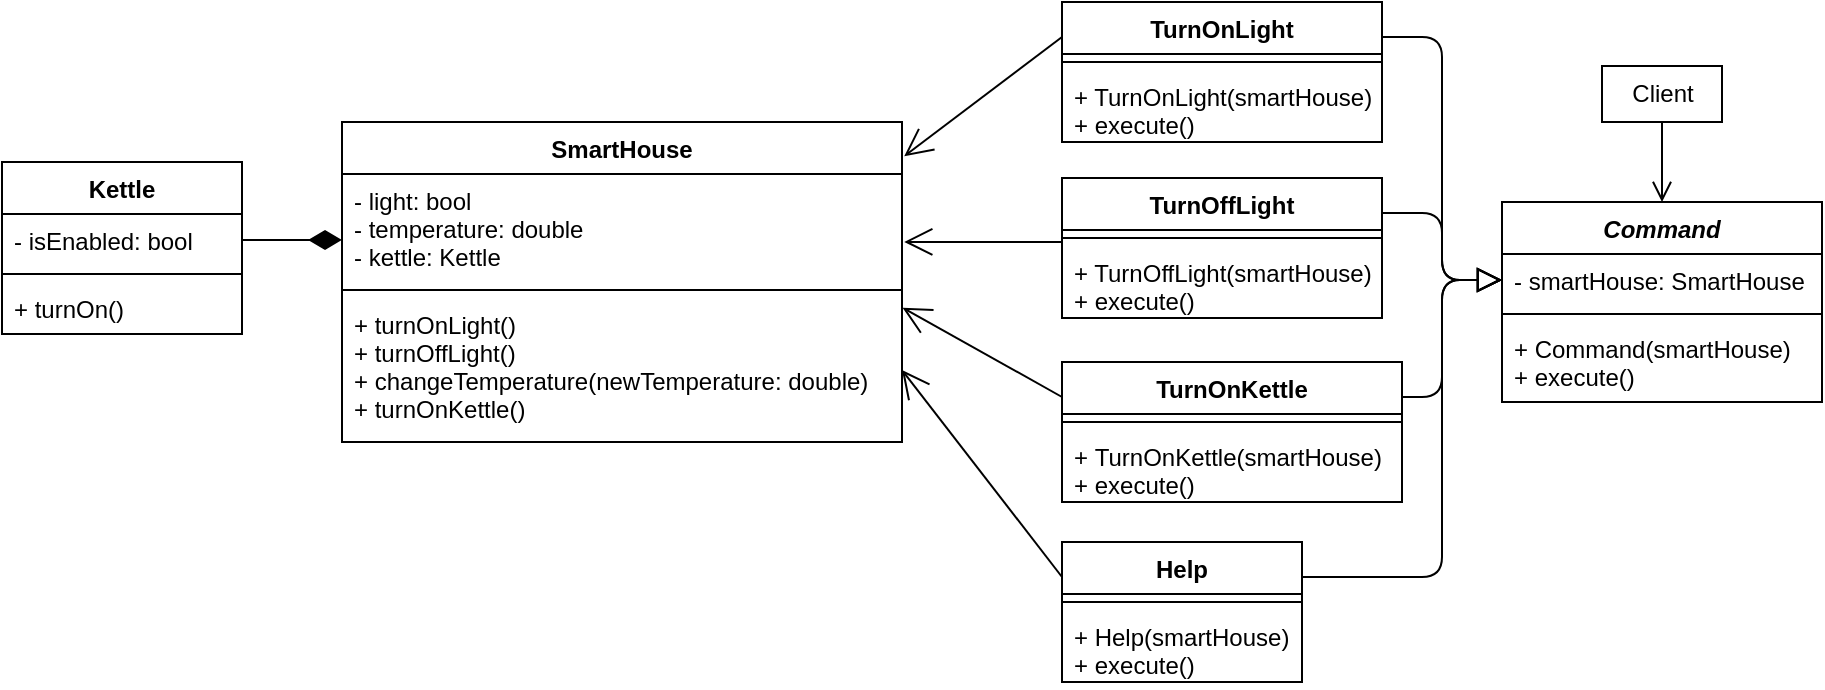 <mxfile version="14.6.13" type="device"><diagram id="cGN_n-2uP-KKHRQLVNK9" name="Страница 1"><mxGraphModel dx="1185" dy="685" grid="1" gridSize="10" guides="1" tooltips="1" connect="1" arrows="1" fold="1" page="1" pageScale="1" pageWidth="827" pageHeight="1169" math="0" shadow="0"><root><mxCell id="0"/><mxCell id="1" parent="0"/><mxCell id="PT1ByZhicn55-drjvIGQ-1" value="SmartHouse" style="swimlane;fontStyle=1;align=center;verticalAlign=top;childLayout=stackLayout;horizontal=1;startSize=26;horizontalStack=0;resizeParent=1;resizeParentMax=0;resizeLast=0;collapsible=1;marginBottom=0;" parent="1" vertex="1"><mxGeometry x="240" y="120" width="280" height="160" as="geometry"/></mxCell><mxCell id="PT1ByZhicn55-drjvIGQ-2" value="- light: bool&#10;- temperature: double&#10;- kettle: Kettle" style="text;strokeColor=none;fillColor=none;align=left;verticalAlign=top;spacingLeft=4;spacingRight=4;overflow=hidden;rotatable=0;points=[[0,0.5],[1,0.5]];portConstraint=eastwest;" parent="PT1ByZhicn55-drjvIGQ-1" vertex="1"><mxGeometry y="26" width="280" height="54" as="geometry"/></mxCell><mxCell id="PT1ByZhicn55-drjvIGQ-3" value="" style="line;strokeWidth=1;fillColor=none;align=left;verticalAlign=middle;spacingTop=-1;spacingLeft=3;spacingRight=3;rotatable=0;labelPosition=right;points=[];portConstraint=eastwest;" parent="PT1ByZhicn55-drjvIGQ-1" vertex="1"><mxGeometry y="80" width="280" height="8" as="geometry"/></mxCell><mxCell id="PT1ByZhicn55-drjvIGQ-4" value="+ turnOnLight()&#10;+ turnOffLight()&#10;+ changeTemperature(newTemperature: double)&#10;+ turnOnKettle()" style="text;strokeColor=none;fillColor=none;align=left;verticalAlign=top;spacingLeft=4;spacingRight=4;overflow=hidden;rotatable=0;points=[[0,0.5],[1,0.5]];portConstraint=eastwest;" parent="PT1ByZhicn55-drjvIGQ-1" vertex="1"><mxGeometry y="88" width="280" height="72" as="geometry"/></mxCell><mxCell id="PT1ByZhicn55-drjvIGQ-5" value="Kettle" style="swimlane;fontStyle=1;align=center;verticalAlign=top;childLayout=stackLayout;horizontal=1;startSize=26;horizontalStack=0;resizeParent=1;resizeParentMax=0;resizeLast=0;collapsible=1;marginBottom=0;" parent="1" vertex="1"><mxGeometry x="70" y="140" width="120" height="86" as="geometry"/></mxCell><mxCell id="PT1ByZhicn55-drjvIGQ-6" value="- isEnabled: bool" style="text;strokeColor=none;fillColor=none;align=left;verticalAlign=top;spacingLeft=4;spacingRight=4;overflow=hidden;rotatable=0;points=[[0,0.5],[1,0.5]];portConstraint=eastwest;" parent="PT1ByZhicn55-drjvIGQ-5" vertex="1"><mxGeometry y="26" width="120" height="26" as="geometry"/></mxCell><mxCell id="PT1ByZhicn55-drjvIGQ-7" value="" style="line;strokeWidth=1;fillColor=none;align=left;verticalAlign=middle;spacingTop=-1;spacingLeft=3;spacingRight=3;rotatable=0;labelPosition=right;points=[];portConstraint=eastwest;" parent="PT1ByZhicn55-drjvIGQ-5" vertex="1"><mxGeometry y="52" width="120" height="8" as="geometry"/></mxCell><mxCell id="PT1ByZhicn55-drjvIGQ-8" value="+ turnOn()" style="text;strokeColor=none;fillColor=none;align=left;verticalAlign=top;spacingLeft=4;spacingRight=4;overflow=hidden;rotatable=0;points=[[0,0.5],[1,0.5]];portConstraint=eastwest;" parent="PT1ByZhicn55-drjvIGQ-5" vertex="1"><mxGeometry y="60" width="120" height="26" as="geometry"/></mxCell><mxCell id="PT1ByZhicn55-drjvIGQ-9" value="" style="endArrow=diamondThin;endFill=1;endSize=14;html=1;exitX=1;exitY=0.5;exitDx=0;exitDy=0;" parent="1" source="PT1ByZhicn55-drjvIGQ-6" edge="1"><mxGeometry width="160" relative="1" as="geometry"><mxPoint x="500" y="420" as="sourcePoint"/><mxPoint x="240" y="179" as="targetPoint"/></mxGeometry></mxCell><mxCell id="PT1ByZhicn55-drjvIGQ-14" value="Command" style="swimlane;fontStyle=3;align=center;verticalAlign=top;childLayout=stackLayout;horizontal=1;startSize=26;horizontalStack=0;resizeParent=1;resizeParentMax=0;resizeLast=0;collapsible=1;marginBottom=0;" parent="1" vertex="1"><mxGeometry x="820" y="160" width="160" height="100" as="geometry"/></mxCell><mxCell id="PT1ByZhicn55-drjvIGQ-15" value="- smartHouse: SmartHouse" style="text;strokeColor=none;fillColor=none;align=left;verticalAlign=top;spacingLeft=4;spacingRight=4;overflow=hidden;rotatable=0;points=[[0,0.5],[1,0.5]];portConstraint=eastwest;" parent="PT1ByZhicn55-drjvIGQ-14" vertex="1"><mxGeometry y="26" width="160" height="26" as="geometry"/></mxCell><mxCell id="PT1ByZhicn55-drjvIGQ-16" value="" style="line;strokeWidth=1;fillColor=none;align=left;verticalAlign=middle;spacingTop=-1;spacingLeft=3;spacingRight=3;rotatable=0;labelPosition=right;points=[];portConstraint=eastwest;" parent="PT1ByZhicn55-drjvIGQ-14" vertex="1"><mxGeometry y="52" width="160" height="8" as="geometry"/></mxCell><mxCell id="PT1ByZhicn55-drjvIGQ-17" value="+ Command(smartHouse)&#10;+ execute()" style="text;strokeColor=none;fillColor=none;align=left;verticalAlign=top;spacingLeft=4;spacingRight=4;overflow=hidden;rotatable=0;points=[[0,0.5],[1,0.5]];portConstraint=eastwest;" parent="PT1ByZhicn55-drjvIGQ-14" vertex="1"><mxGeometry y="60" width="160" height="40" as="geometry"/></mxCell><mxCell id="PT1ByZhicn55-drjvIGQ-18" value="TurnOnLight" style="swimlane;fontStyle=1;align=center;verticalAlign=top;childLayout=stackLayout;horizontal=1;startSize=26;horizontalStack=0;resizeParent=1;resizeParentMax=0;resizeLast=0;collapsible=1;marginBottom=0;" parent="1" vertex="1"><mxGeometry x="600" y="60" width="160" height="70" as="geometry"/></mxCell><mxCell id="PT1ByZhicn55-drjvIGQ-20" value="" style="line;strokeWidth=1;fillColor=none;align=left;verticalAlign=middle;spacingTop=-1;spacingLeft=3;spacingRight=3;rotatable=0;labelPosition=right;points=[];portConstraint=eastwest;" parent="PT1ByZhicn55-drjvIGQ-18" vertex="1"><mxGeometry y="26" width="160" height="8" as="geometry"/></mxCell><mxCell id="PT1ByZhicn55-drjvIGQ-21" value="+ TurnOnLight(smartHouse)&#10;+ execute()" style="text;strokeColor=none;fillColor=none;align=left;verticalAlign=top;spacingLeft=4;spacingRight=4;overflow=hidden;rotatable=0;points=[[0,0.5],[1,0.5]];portConstraint=eastwest;" parent="PT1ByZhicn55-drjvIGQ-18" vertex="1"><mxGeometry y="34" width="160" height="36" as="geometry"/></mxCell><mxCell id="PT1ByZhicn55-drjvIGQ-31" value="Client" style="html=1;" parent="1" vertex="1"><mxGeometry x="870" y="92" width="60" height="28" as="geometry"/></mxCell><mxCell id="PT1ByZhicn55-drjvIGQ-32" value="" style="endArrow=open;endFill=1;endSize=8;html=1;entryX=0.5;entryY=0;entryDx=0;entryDy=0;exitX=0.5;exitY=1;exitDx=0;exitDy=0;" parent="1" source="PT1ByZhicn55-drjvIGQ-31" target="PT1ByZhicn55-drjvIGQ-14" edge="1"><mxGeometry width="160" relative="1" as="geometry"><mxPoint x="970" y="190" as="sourcePoint"/><mxPoint x="1130" y="190" as="targetPoint"/></mxGeometry></mxCell><mxCell id="PT1ByZhicn55-drjvIGQ-33" value="TurnOffLight" style="swimlane;fontStyle=1;align=center;verticalAlign=top;childLayout=stackLayout;horizontal=1;startSize=26;horizontalStack=0;resizeParent=1;resizeParentMax=0;resizeLast=0;collapsible=1;marginBottom=0;" parent="1" vertex="1"><mxGeometry x="600" y="148" width="160" height="70" as="geometry"/></mxCell><mxCell id="PT1ByZhicn55-drjvIGQ-34" value="" style="line;strokeWidth=1;fillColor=none;align=left;verticalAlign=middle;spacingTop=-1;spacingLeft=3;spacingRight=3;rotatable=0;labelPosition=right;points=[];portConstraint=eastwest;" parent="PT1ByZhicn55-drjvIGQ-33" vertex="1"><mxGeometry y="26" width="160" height="8" as="geometry"/></mxCell><mxCell id="PT1ByZhicn55-drjvIGQ-35" value="+ TurnOffLight(smartHouse)&#10;+ execute()" style="text;strokeColor=none;fillColor=none;align=left;verticalAlign=top;spacingLeft=4;spacingRight=4;overflow=hidden;rotatable=0;points=[[0,0.5],[1,0.5]];portConstraint=eastwest;" parent="PT1ByZhicn55-drjvIGQ-33" vertex="1"><mxGeometry y="34" width="160" height="36" as="geometry"/></mxCell><mxCell id="PT1ByZhicn55-drjvIGQ-39" value="TurnOnKettle" style="swimlane;fontStyle=1;align=center;verticalAlign=top;childLayout=stackLayout;horizontal=1;startSize=26;horizontalStack=0;resizeParent=1;resizeParentMax=0;resizeLast=0;collapsible=1;marginBottom=0;" parent="1" vertex="1"><mxGeometry x="600" y="240" width="170" height="70" as="geometry"/></mxCell><mxCell id="PT1ByZhicn55-drjvIGQ-40" value="" style="line;strokeWidth=1;fillColor=none;align=left;verticalAlign=middle;spacingTop=-1;spacingLeft=3;spacingRight=3;rotatable=0;labelPosition=right;points=[];portConstraint=eastwest;" parent="PT1ByZhicn55-drjvIGQ-39" vertex="1"><mxGeometry y="26" width="170" height="8" as="geometry"/></mxCell><mxCell id="PT1ByZhicn55-drjvIGQ-41" value="+ TurnOnKettle(smartHouse)&#10;+ execute()" style="text;strokeColor=none;fillColor=none;align=left;verticalAlign=top;spacingLeft=4;spacingRight=4;overflow=hidden;rotatable=0;points=[[0,0.5],[1,0.5]];portConstraint=eastwest;" parent="PT1ByZhicn55-drjvIGQ-39" vertex="1"><mxGeometry y="34" width="170" height="36" as="geometry"/></mxCell><mxCell id="PT1ByZhicn55-drjvIGQ-42" value="" style="endArrow=block;endSize=10;endFill=0;html=1;entryX=0;entryY=0.5;entryDx=0;entryDy=0;exitX=1;exitY=0.25;exitDx=0;exitDy=0;edgeStyle=orthogonalEdgeStyle;" parent="1" source="PT1ByZhicn55-drjvIGQ-18" target="PT1ByZhicn55-drjvIGQ-15" edge="1"><mxGeometry x="0.223" y="-19" width="160" relative="1" as="geometry"><mxPoint x="560" y="250" as="sourcePoint"/><mxPoint x="720" y="250" as="targetPoint"/><mxPoint as="offset"/></mxGeometry></mxCell><mxCell id="PT1ByZhicn55-drjvIGQ-43" value="" style="endArrow=block;endSize=10;endFill=0;html=1;exitX=1;exitY=0.25;exitDx=0;exitDy=0;edgeStyle=orthogonalEdgeStyle;entryX=0;entryY=0.5;entryDx=0;entryDy=0;" parent="1" source="PT1ByZhicn55-drjvIGQ-33" target="PT1ByZhicn55-drjvIGQ-15" edge="1"><mxGeometry x="0.223" y="-19" width="160" relative="1" as="geometry"><mxPoint x="770" y="87.5" as="sourcePoint"/><mxPoint x="820" y="200" as="targetPoint"/><mxPoint as="offset"/></mxGeometry></mxCell><mxCell id="PT1ByZhicn55-drjvIGQ-44" value="" style="endArrow=block;endSize=10;endFill=0;html=1;exitX=1;exitY=0.25;exitDx=0;exitDy=0;edgeStyle=orthogonalEdgeStyle;entryX=0;entryY=0.5;entryDx=0;entryDy=0;" parent="1" source="PT1ByZhicn55-drjvIGQ-39" target="PT1ByZhicn55-drjvIGQ-15" edge="1"><mxGeometry x="0.223" y="-19" width="160" relative="1" as="geometry"><mxPoint x="780" y="97.5" as="sourcePoint"/><mxPoint x="820" y="200" as="targetPoint"/><mxPoint as="offset"/><Array as="points"><mxPoint x="790" y="258"/><mxPoint x="790" y="199"/></Array></mxGeometry></mxCell><mxCell id="PT1ByZhicn55-drjvIGQ-45" value="" style="endArrow=open;endFill=1;endSize=12;html=1;entryX=1.004;entryY=0.107;entryDx=0;entryDy=0;exitX=0;exitY=0.25;exitDx=0;exitDy=0;entryPerimeter=0;" parent="1" source="PT1ByZhicn55-drjvIGQ-18" target="PT1ByZhicn55-drjvIGQ-1" edge="1"><mxGeometry width="160" relative="1" as="geometry"><mxPoint x="620" y="230" as="sourcePoint"/><mxPoint x="780" y="230" as="targetPoint"/></mxGeometry></mxCell><mxCell id="PT1ByZhicn55-drjvIGQ-46" value="" style="endArrow=open;endFill=1;endSize=12;html=1;entryX=1.004;entryY=0.629;entryDx=0;entryDy=0;entryPerimeter=0;" parent="1" target="PT1ByZhicn55-drjvIGQ-2" edge="1"><mxGeometry width="160" relative="1" as="geometry"><mxPoint x="600" y="180" as="sourcePoint"/><mxPoint x="520" y="166" as="targetPoint"/></mxGeometry></mxCell><mxCell id="PT1ByZhicn55-drjvIGQ-47" value="" style="endArrow=open;endFill=1;endSize=12;html=1;entryX=1.001;entryY=0.067;entryDx=0;entryDy=0;exitX=0;exitY=0.25;exitDx=0;exitDy=0;entryPerimeter=0;" parent="1" source="PT1ByZhicn55-drjvIGQ-39" target="PT1ByZhicn55-drjvIGQ-4" edge="1"><mxGeometry width="160" relative="1" as="geometry"><mxPoint x="620" y="97.5" as="sourcePoint"/><mxPoint x="540.0" y="193" as="targetPoint"/></mxGeometry></mxCell><mxCell id="g8PvfjkxLkPDJ3m_nDIL-1" value="Help" style="swimlane;fontStyle=1;align=center;verticalAlign=top;childLayout=stackLayout;horizontal=1;startSize=26;horizontalStack=0;resizeParent=1;resizeParentMax=0;resizeLast=0;collapsible=1;marginBottom=0;" vertex="1" parent="1"><mxGeometry x="600" y="330" width="120" height="70" as="geometry"/></mxCell><mxCell id="g8PvfjkxLkPDJ3m_nDIL-2" value="" style="line;strokeWidth=1;fillColor=none;align=left;verticalAlign=middle;spacingTop=-1;spacingLeft=3;spacingRight=3;rotatable=0;labelPosition=right;points=[];portConstraint=eastwest;" vertex="1" parent="g8PvfjkxLkPDJ3m_nDIL-1"><mxGeometry y="26" width="120" height="8" as="geometry"/></mxCell><mxCell id="g8PvfjkxLkPDJ3m_nDIL-3" value="+ Help(smartHouse)&#10;+ execute()" style="text;strokeColor=none;fillColor=none;align=left;verticalAlign=top;spacingLeft=4;spacingRight=4;overflow=hidden;rotatable=0;points=[[0,0.5],[1,0.5]];portConstraint=eastwest;" vertex="1" parent="g8PvfjkxLkPDJ3m_nDIL-1"><mxGeometry y="34" width="120" height="36" as="geometry"/></mxCell><mxCell id="g8PvfjkxLkPDJ3m_nDIL-4" value="" style="endArrow=block;endSize=10;endFill=0;html=1;exitX=1;exitY=0.25;exitDx=0;exitDy=0;edgeStyle=orthogonalEdgeStyle;entryX=0;entryY=0.5;entryDx=0;entryDy=0;" edge="1" parent="1" source="g8PvfjkxLkPDJ3m_nDIL-1" target="PT1ByZhicn55-drjvIGQ-15"><mxGeometry x="0.223" y="-19" width="160" relative="1" as="geometry"><mxPoint x="780" y="267.5" as="sourcePoint"/><mxPoint x="830" y="209" as="targetPoint"/><mxPoint as="offset"/><Array as="points"><mxPoint x="790" y="348"/><mxPoint x="790" y="199"/></Array></mxGeometry></mxCell><mxCell id="g8PvfjkxLkPDJ3m_nDIL-5" value="" style="endArrow=open;endFill=1;endSize=12;html=1;entryX=1;entryY=0.5;entryDx=0;entryDy=0;exitX=0;exitY=0.25;exitDx=0;exitDy=0;" edge="1" parent="1" source="g8PvfjkxLkPDJ3m_nDIL-1" target="PT1ByZhicn55-drjvIGQ-4"><mxGeometry width="160" relative="1" as="geometry"><mxPoint x="610" y="267.5" as="sourcePoint"/><mxPoint x="530.28" y="222.824" as="targetPoint"/></mxGeometry></mxCell></root></mxGraphModel></diagram></mxfile>